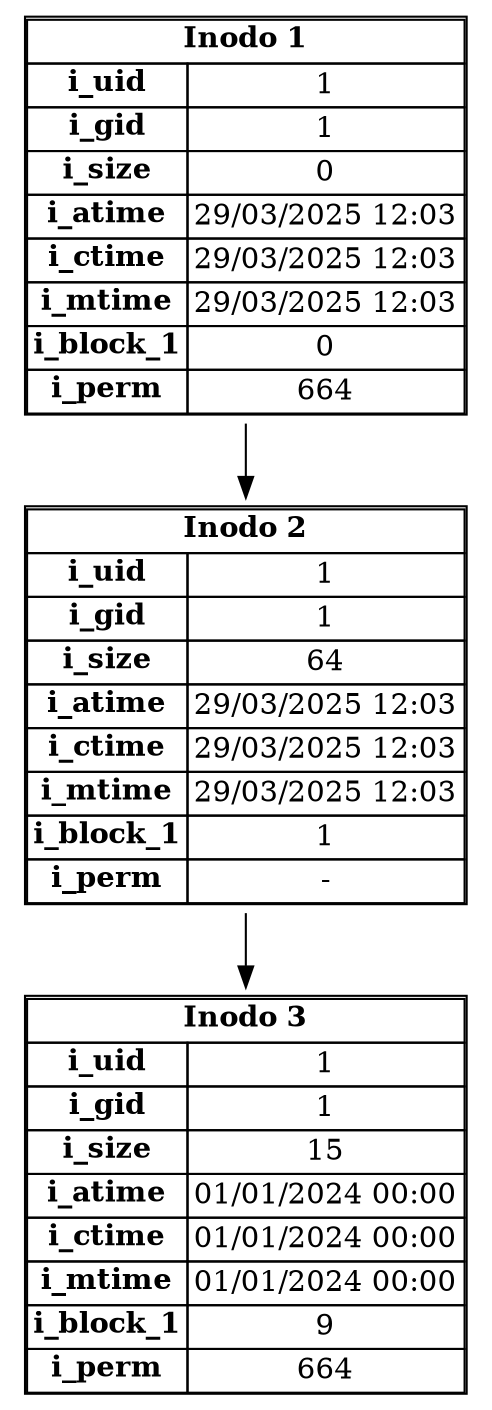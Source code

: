 digraph Inodos {
node [shape=plaintext];
Inodo1 [label=<
<table border='1' cellborder='1' cellspacing='0'>
<tr><td colspan='2'><b>Inodo 1</b></td></tr>
<tr><td><b>i_uid</b></td><td>1</td></tr>
<tr><td><b>i_gid</b></td><td>1</td></tr>
<tr><td><b>i_size</b></td><td>0</td></tr>
<tr><td><b>i_atime</b></td><td>29/03/2025 12:03</td></tr>
<tr><td><b>i_ctime</b></td><td>29/03/2025 12:03</td></tr>
<tr><td><b>i_mtime</b></td><td>29/03/2025 12:03</td></tr>
<tr><td><b>i_block_1</b></td><td>0</td></tr>
<tr><td><b>i_perm</b></td><td>664</td></tr>
</table>>];
Inodo2 [label=<
<table border='1' cellborder='1' cellspacing='0'>
<tr><td colspan='2'><b>Inodo 2</b></td></tr>
<tr><td><b>i_uid</b></td><td>1</td></tr>
<tr><td><b>i_gid</b></td><td>1</td></tr>
<tr><td><b>i_size</b></td><td>64</td></tr>
<tr><td><b>i_atime</b></td><td>29/03/2025 12:03</td></tr>
<tr><td><b>i_ctime</b></td><td>29/03/2025 12:03</td></tr>
<tr><td><b>i_mtime</b></td><td>29/03/2025 12:03</td></tr>
<tr><td><b>i_block_1</b></td><td>1</td></tr>
<tr><td><b>i_perm</b></td><td>-</td></tr>
</table>>];
Inodo1 -> Inodo2;
Inodo3 [label=<
<table border='1' cellborder='1' cellspacing='0'>
<tr><td colspan='2'><b>Inodo 3</b></td></tr>
<tr><td><b>i_uid</b></td><td>1</td></tr>
<tr><td><b>i_gid</b></td><td>1</td></tr>
<tr><td><b>i_size</b></td><td>15</td></tr>
<tr><td><b>i_atime</b></td><td>01/01/2024 00:00</td></tr>
<tr><td><b>i_ctime</b></td><td>01/01/2024 00:00</td></tr>
<tr><td><b>i_mtime</b></td><td>01/01/2024 00:00</td></tr>
<tr><td><b>i_block_1</b></td><td>9</td></tr>
<tr><td><b>i_perm</b></td><td>664</td></tr>
</table>>];
Inodo2 -> Inodo3;
}

